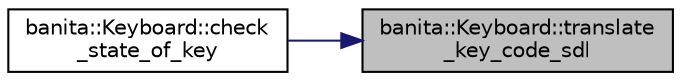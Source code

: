 digraph "banita::Keyboard::translate_key_code_sdl"
{
 // LATEX_PDF_SIZE
  edge [fontname="Helvetica",fontsize="10",labelfontname="Helvetica",labelfontsize="10"];
  node [fontname="Helvetica",fontsize="10",shape=record];
  rankdir="RL";
  Node12 [label="banita::Keyboard::translate\l_key_code_sdl",height=0.2,width=0.4,color="black", fillcolor="grey75", style="filled", fontcolor="black",tooltip=" "];
  Node12 -> Node13 [dir="back",color="midnightblue",fontsize="10",style="solid",fontname="Helvetica"];
  Node13 [label="banita::Keyboard::check\l_state_of_key",height=0.2,width=0.4,color="black", fillcolor="white", style="filled",URL="$d5/d29/classbanita_1_1_keyboard.html#a7d92be8f7f9f629d8ec4f8da0c5367d5",tooltip="DEPRECATED, check the state buffer of the keyboard."];
}
